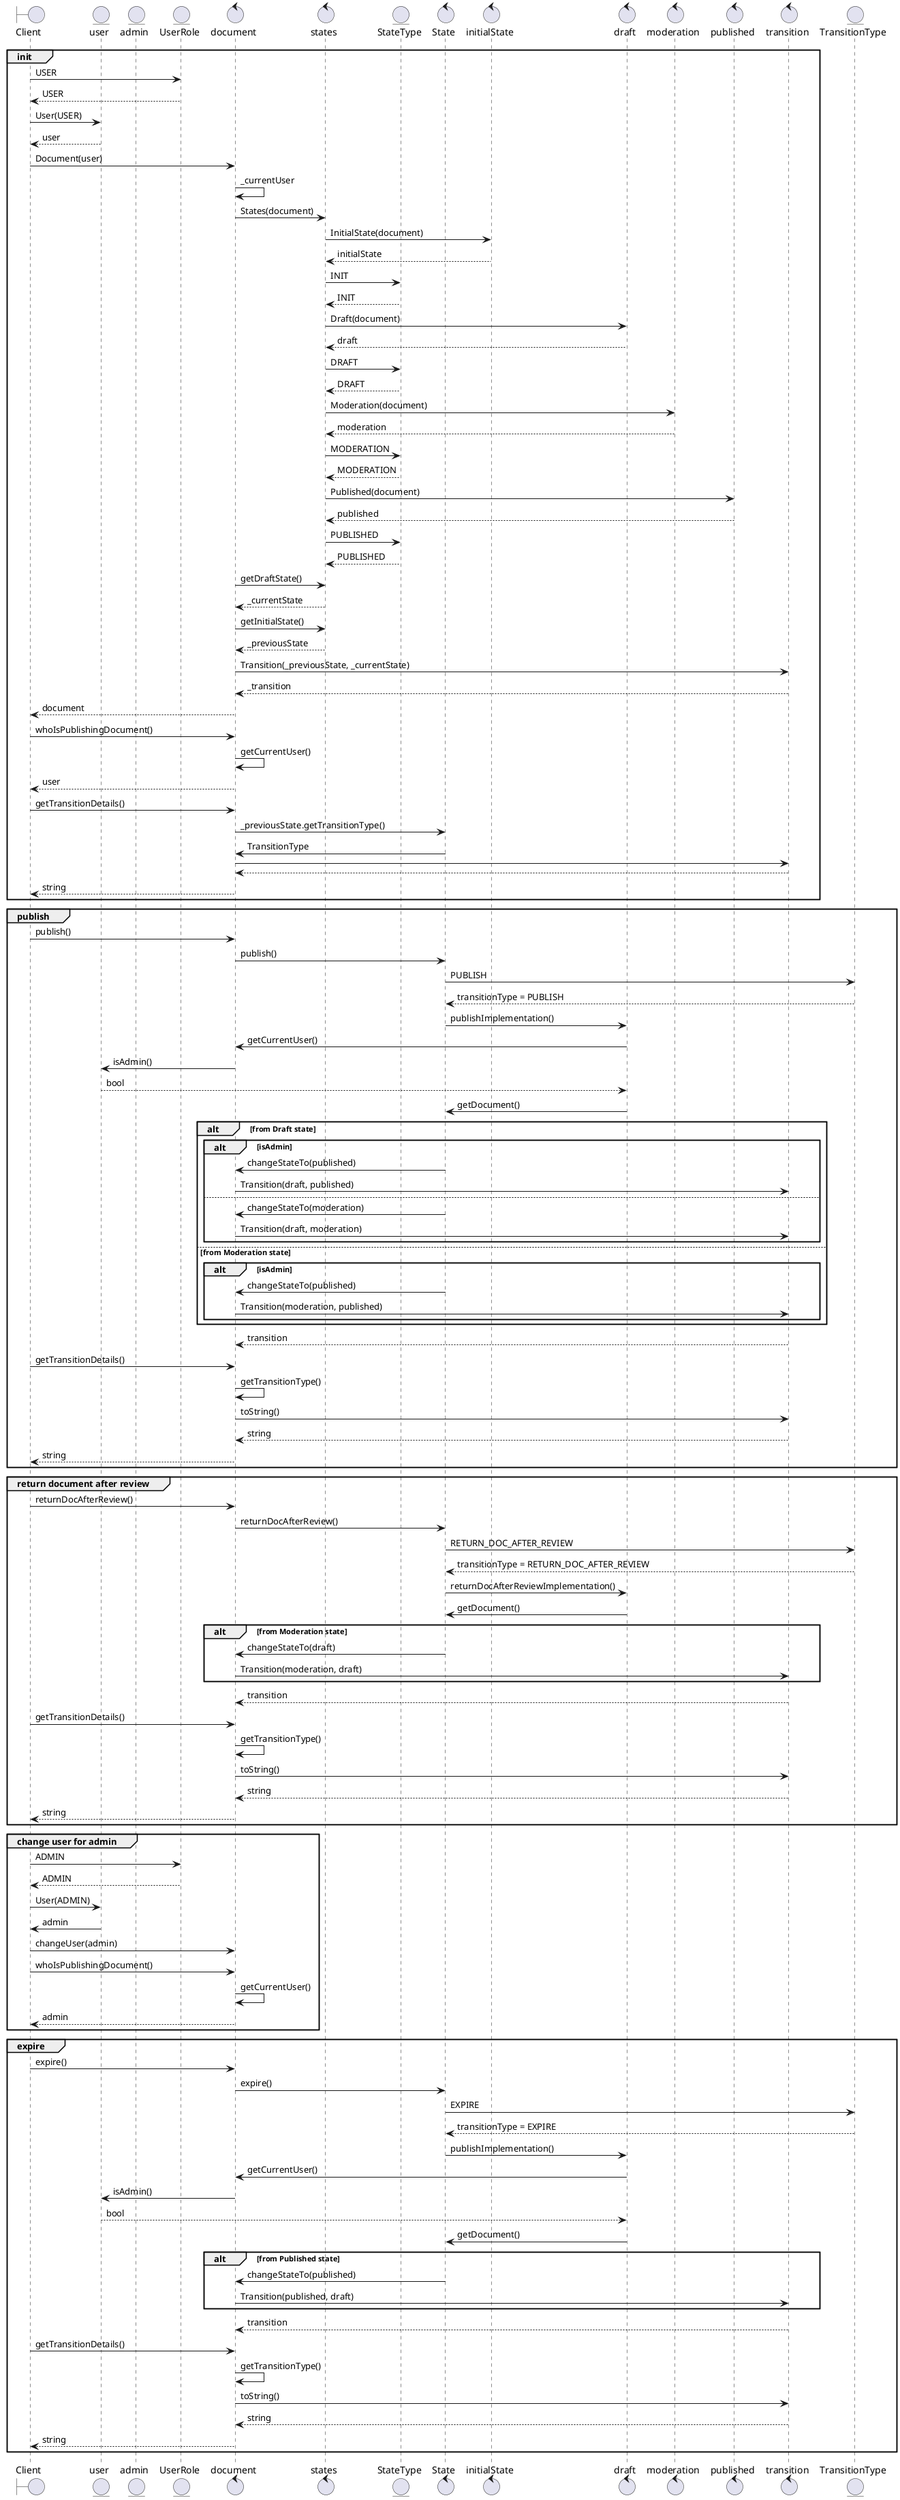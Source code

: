 @startuml
'https://plantuml.com/sequence-diagram

'autonumber

boundary Client
entity user
entity admin
entity UserRole
control document
control states
entity StateType
control State
control initialState
control draft
control moderation
control published
control transition
entity TransitionType

group init
    Client -> UserRole : USER
    UserRole --> Client : USER
    Client -> user : User(USER)
    user --> Client : user

    Client -> document : Document(user)
    document -> document : _currentUser
    document -> states : States(document)

    states -> initialState : InitialState(document)
    initialState --> states : initialState
    states -> StateType : INIT
    StateType --> states : INIT

    states -> draft : Draft(document)
    draft --> states : draft
    states -> StateType : DRAFT
    StateType --> states : DRAFT

    states -> moderation : Moderation(document)
    moderation --> states : moderation
    states -> StateType : MODERATION
    StateType --> states : MODERATION

    states -> published : Published(document)
    published --> states : published
    states -> StateType : PUBLISHED
    StateType --> states : PUBLISHED

    document -> states : getDraftState()
    states --> document : _currentState

    document -> states : getInitialState()
    states --> document : _previousState

    document -> transition : Transition(_previousState, _currentState)
    transition --> document : _transition

    document --> Client : document

    Client -> document : whoIsPublishingDocument()
    document -> document : getCurrentUser()
    document --> Client : user

    Client -> document : getTransitionDetails()
    document -> State : _previousState.getTransitionType()
    State -> document : TransitionType
    document -> transition
    transition --> document
    document --> Client : string
end

group publish
    Client -> document : publish()
    document -> State : publish()
    State -> TransitionType : PUBLISH
    TransitionType --> State : transitionType = PUBLISH
    State -> draft : publishImplementation()
    draft -> document : getCurrentUser()
    document -> user : isAdmin()
    user --> draft : bool
    draft -> State : getDocument()

    alt from Draft state
        alt isAdmin
            State -> document : changeStateTo(published)
            document -> transition : Transition(draft, published)
        else
            State -> document : changeStateTo(moderation)
            document -> transition : Transition(draft, moderation)
        end
    else from Moderation state
        alt isAdmin
            State -> document : changeStateTo(published)
            document -> transition : Transition(moderation, published)
        end
    end
    transition --> document : transition

    Client -> document : getTransitionDetails()
    document -> document : getTransitionType()
    document -> transition : toString()
    transition --> document : string
    document --> Client : string
end

group return document after review
    Client -> document : returnDocAfterReview()
    document -> State : returnDocAfterReview()
    State -> TransitionType : RETURN_DOC_AFTER_REVIEW
    TransitionType --> State : transitionType = RETURN_DOC_AFTER_REVIEW
    State -> draft : returnDocAfterReviewImplementation()
    draft -> State : getDocument()

    alt from Moderation state
        State -> document : changeStateTo(draft)
        document -> transition : Transition(moderation, draft)
    end
    transition --> document : transition

    Client -> document : getTransitionDetails()
    document -> document : getTransitionType()
    document -> transition : toString()
    transition --> document : string
    document --> Client : string
end

group change user for admin
    Client -> UserRole : ADMIN
    UserRole --> Client : ADMIN
    Client -> user : User(ADMIN)
    user -> Client : admin

    Client -> document : changeUser(admin)

    Client -> document : whoIsPublishingDocument()
    document -> document : getCurrentUser()
    document --> Client : admin
end

group expire
    Client -> document : expire()
    document -> State : expire()
    State -> TransitionType : EXPIRE
    TransitionType --> State : transitionType = EXPIRE
    State -> draft : publishImplementation()
    draft -> document : getCurrentUser()
    document -> user : isAdmin()
    user --> draft : bool
    draft -> State : getDocument()

    alt from Published state
        State -> document : changeStateTo(published)
        document -> transition : Transition(published, draft)
    end
    transition --> document : transition

    Client -> document : getTransitionDetails()
    document -> document : getTransitionType()
    document -> transition : toString()
    transition --> document : string
    document --> Client : string
end

@enduml
